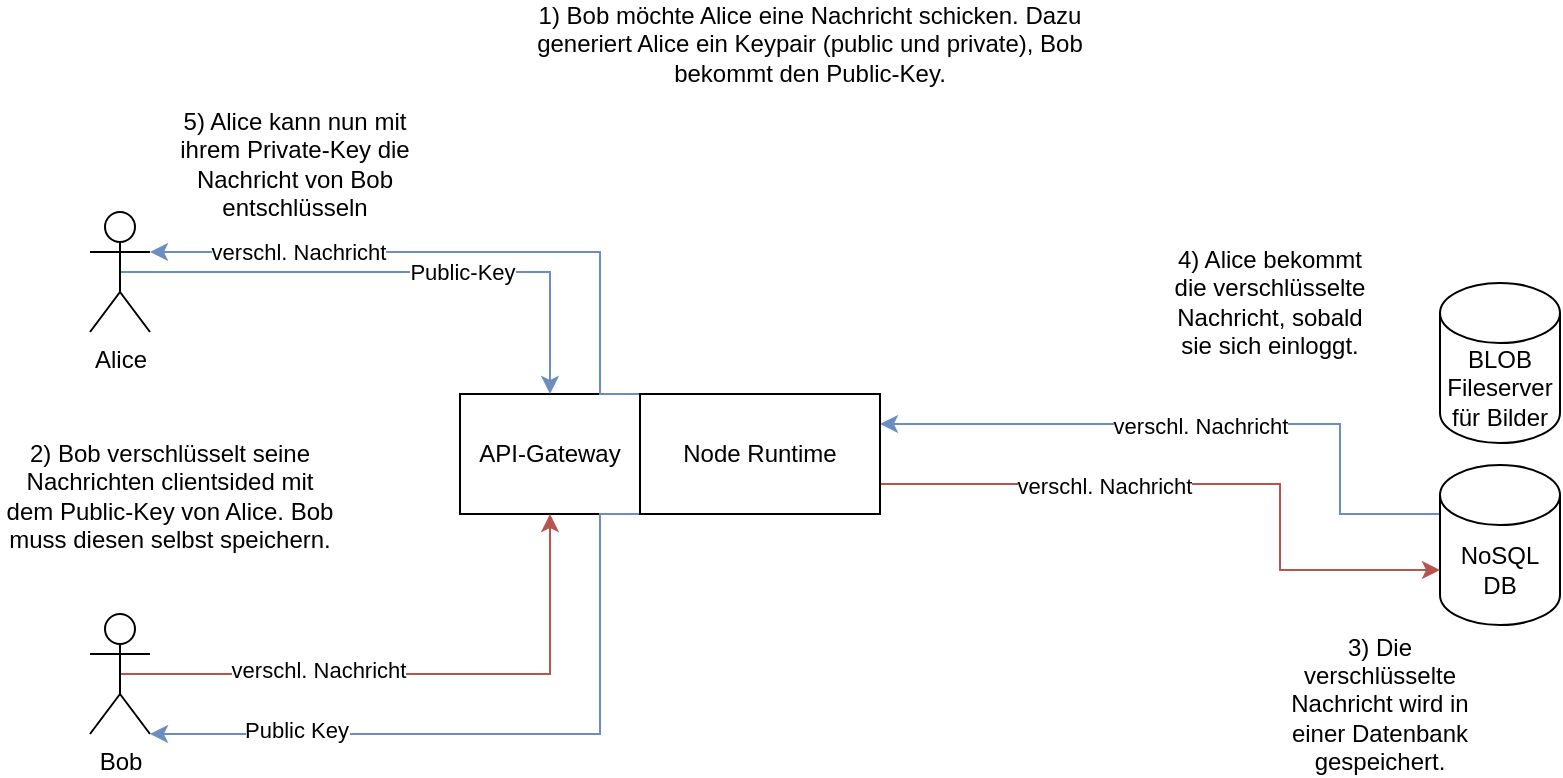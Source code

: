 <mxfile version="20.7.4" type="device"><diagram id="dSEtro0tPB8oOxwIFk1R" name="Page-1"><mxGraphModel dx="863" dy="512" grid="1" gridSize="10" guides="1" tooltips="1" connect="1" arrows="1" fold="1" page="1" pageScale="1" pageWidth="827" pageHeight="1169" math="0" shadow="0"><root><mxCell id="0"/><mxCell id="1" parent="0"/><mxCell id="j61IkkM33fPeeWJ6px-l-21" style="edgeStyle=orthogonalEdgeStyle;rounded=0;orthogonalLoop=1;jettySize=auto;html=1;exitX=0;exitY=0;exitDx=0;exitDy=15;exitPerimeter=0;entryX=1;entryY=0.25;entryDx=0;entryDy=0;fillColor=#dae8fc;strokeColor=#6c8ebf;" edge="1" parent="1" source="j61IkkM33fPeeWJ6px-l-1" target="j61IkkM33fPeeWJ6px-l-6"><mxGeometry relative="1" as="geometry"><mxPoint x="470" y="250" as="targetPoint"/><Array as="points"><mxPoint x="740" y="290"/><mxPoint x="690" y="290"/><mxPoint x="690" y="245"/></Array></mxGeometry></mxCell><mxCell id="j61IkkM33fPeeWJ6px-l-22" value="verschl. Nachricht" style="edgeLabel;html=1;align=center;verticalAlign=middle;resizable=0;points=[];" vertex="1" connectable="0" parent="j61IkkM33fPeeWJ6px-l-21"><mxGeometry x="0.046" y="1" relative="1" as="geometry"><mxPoint as="offset"/></mxGeometry></mxCell><mxCell id="j61IkkM33fPeeWJ6px-l-1" value="NoSQL&lt;br&gt;DB" style="shape=cylinder3;whiteSpace=wrap;html=1;boundedLbl=1;backgroundOutline=1;size=15;" vertex="1" parent="1"><mxGeometry x="740" y="265.5" width="60" height="80" as="geometry"/></mxCell><mxCell id="j61IkkM33fPeeWJ6px-l-2" value="API-Gateway" style="rounded=0;whiteSpace=wrap;html=1;" vertex="1" parent="1"><mxGeometry x="250" y="230" width="90" height="60" as="geometry"/></mxCell><mxCell id="j61IkkM33fPeeWJ6px-l-11" style="edgeStyle=orthogonalEdgeStyle;rounded=0;orthogonalLoop=1;jettySize=auto;html=1;exitX=0.5;exitY=0.5;exitDx=0;exitDy=0;exitPerimeter=0;entryX=0.5;entryY=0;entryDx=0;entryDy=0;fillColor=#dae8fc;strokeColor=#6c8ebf;" edge="1" parent="1" source="j61IkkM33fPeeWJ6px-l-3" target="j61IkkM33fPeeWJ6px-l-2"><mxGeometry relative="1" as="geometry"/></mxCell><mxCell id="j61IkkM33fPeeWJ6px-l-12" value="Public-Key" style="edgeLabel;html=1;align=center;verticalAlign=middle;resizable=0;points=[];" vertex="1" connectable="0" parent="j61IkkM33fPeeWJ6px-l-11"><mxGeometry x="-0.033" y="-1" relative="1" as="geometry"><mxPoint x="37" y="-1" as="offset"/></mxGeometry></mxCell><mxCell id="j61IkkM33fPeeWJ6px-l-3" value="Alice" style="shape=umlActor;verticalLabelPosition=bottom;verticalAlign=top;html=1;outlineConnect=0;" vertex="1" parent="1"><mxGeometry x="65" y="139" width="30" height="60" as="geometry"/></mxCell><mxCell id="j61IkkM33fPeeWJ6px-l-5" style="edgeStyle=orthogonalEdgeStyle;rounded=0;orthogonalLoop=1;jettySize=auto;html=1;exitX=0.5;exitY=0.5;exitDx=0;exitDy=0;exitPerimeter=0;entryX=0.5;entryY=1;entryDx=0;entryDy=0;fillColor=#f8cecc;strokeColor=#b85450;" edge="1" parent="1" source="j61IkkM33fPeeWJ6px-l-4" target="j61IkkM33fPeeWJ6px-l-2"><mxGeometry relative="1" as="geometry"/></mxCell><mxCell id="j61IkkM33fPeeWJ6px-l-13" value="verschl. Nachricht" style="edgeLabel;html=1;align=center;verticalAlign=middle;resizable=0;points=[];" vertex="1" connectable="0" parent="j61IkkM33fPeeWJ6px-l-5"><mxGeometry x="-0.332" y="2" relative="1" as="geometry"><mxPoint as="offset"/></mxGeometry></mxCell><mxCell id="j61IkkM33fPeeWJ6px-l-4" value="Bob" style="shape=umlActor;verticalLabelPosition=bottom;verticalAlign=top;html=1;outlineConnect=0;" vertex="1" parent="1"><mxGeometry x="65" y="340" width="30" height="60" as="geometry"/></mxCell><mxCell id="j61IkkM33fPeeWJ6px-l-15" style="edgeStyle=orthogonalEdgeStyle;rounded=0;orthogonalLoop=1;jettySize=auto;html=1;exitX=1;exitY=0.75;exitDx=0;exitDy=0;entryX=0;entryY=0;entryDx=0;entryDy=52.5;entryPerimeter=0;fillColor=#f8cecc;strokeColor=#b85450;" edge="1" parent="1" source="j61IkkM33fPeeWJ6px-l-6" target="j61IkkM33fPeeWJ6px-l-1"><mxGeometry relative="1" as="geometry"><Array as="points"><mxPoint x="660" y="275"/><mxPoint x="660" y="318"/></Array></mxGeometry></mxCell><mxCell id="j61IkkM33fPeeWJ6px-l-16" value="verschl. Nachricht" style="edgeLabel;html=1;align=center;verticalAlign=middle;resizable=0;points=[];" vertex="1" connectable="0" parent="j61IkkM33fPeeWJ6px-l-15"><mxGeometry x="-0.307" y="-1" relative="1" as="geometry"><mxPoint as="offset"/></mxGeometry></mxCell><mxCell id="j61IkkM33fPeeWJ6px-l-19" style="edgeStyle=orthogonalEdgeStyle;rounded=0;orthogonalLoop=1;jettySize=auto;html=1;exitX=0.25;exitY=1;exitDx=0;exitDy=0;entryX=1;entryY=1;entryDx=0;entryDy=0;entryPerimeter=0;fillColor=#dae8fc;strokeColor=#6c8ebf;" edge="1" parent="1" source="j61IkkM33fPeeWJ6px-l-6" target="j61IkkM33fPeeWJ6px-l-4"><mxGeometry relative="1" as="geometry"><Array as="points"><mxPoint x="320" y="290"/><mxPoint x="320" y="400"/></Array></mxGeometry></mxCell><mxCell id="j61IkkM33fPeeWJ6px-l-20" value="Public Key" style="edgeLabel;html=1;align=center;verticalAlign=middle;resizable=0;points=[];" vertex="1" connectable="0" parent="j61IkkM33fPeeWJ6px-l-19"><mxGeometry x="-0.011" y="-2" relative="1" as="geometry"><mxPoint x="-122" as="offset"/></mxGeometry></mxCell><mxCell id="j61IkkM33fPeeWJ6px-l-24" style="edgeStyle=orthogonalEdgeStyle;rounded=0;orthogonalLoop=1;jettySize=auto;html=1;exitX=0.25;exitY=0;exitDx=0;exitDy=0;entryX=1;entryY=0.333;entryDx=0;entryDy=0;entryPerimeter=0;fillColor=#dae8fc;strokeColor=#6c8ebf;" edge="1" parent="1" source="j61IkkM33fPeeWJ6px-l-6" target="j61IkkM33fPeeWJ6px-l-3"><mxGeometry relative="1" as="geometry"><mxPoint x="380" y="140" as="targetPoint"/><Array as="points"><mxPoint x="320" y="230"/><mxPoint x="320" y="159"/></Array></mxGeometry></mxCell><mxCell id="j61IkkM33fPeeWJ6px-l-25" value="verschl. Nachricht" style="edgeLabel;html=1;align=center;verticalAlign=middle;resizable=0;points=[];" vertex="1" connectable="0" parent="j61IkkM33fPeeWJ6px-l-24"><mxGeometry x="-0.279" relative="1" as="geometry"><mxPoint x="-148" as="offset"/></mxGeometry></mxCell><mxCell id="j61IkkM33fPeeWJ6px-l-6" value="Node Runtime" style="rounded=0;whiteSpace=wrap;html=1;" vertex="1" parent="1"><mxGeometry x="340" y="230" width="120" height="60" as="geometry"/></mxCell><mxCell id="j61IkkM33fPeeWJ6px-l-7" value="BLOB&lt;br&gt;Fileserver für Bilder" style="shape=cylinder3;whiteSpace=wrap;html=1;boundedLbl=1;backgroundOutline=1;size=15;" vertex="1" parent="1"><mxGeometry x="740" y="174.5" width="60" height="80" as="geometry"/></mxCell><mxCell id="j61IkkM33fPeeWJ6px-l-8" value="2) Bob verschlüsselt seine Nachrichten clientsided mit dem Public-Key von Alice. Bob muss diesen selbst speichern." style="text;html=1;strokeColor=none;fillColor=none;align=center;verticalAlign=middle;whiteSpace=wrap;rounded=0;" vertex="1" parent="1"><mxGeometry x="20" y="265.5" width="170" height="30" as="geometry"/></mxCell><mxCell id="j61IkkM33fPeeWJ6px-l-10" value="&lt;span style=&quot;&quot;&gt;1) Bob möchte Alice eine Nachricht schicken. Dazu generiert Alice ein Keypair (public und private), Bob bekommt den Public-Key.&lt;/span&gt;" style="text;html=1;strokeColor=none;fillColor=none;align=center;verticalAlign=middle;whiteSpace=wrap;rounded=0;" vertex="1" parent="1"><mxGeometry x="270" y="40" width="310" height="30" as="geometry"/></mxCell><mxCell id="j61IkkM33fPeeWJ6px-l-17" value="3) Die verschlüsselte Nachricht wird in einer Datenbank gespeichert." style="text;html=1;strokeColor=none;fillColor=none;align=center;verticalAlign=middle;whiteSpace=wrap;rounded=0;" vertex="1" parent="1"><mxGeometry x="660" y="370" width="100" height="30" as="geometry"/></mxCell><mxCell id="j61IkkM33fPeeWJ6px-l-23" value="4) Alice bekommt die verschlüsselte Nachricht, sobald sie sich einloggt." style="text;html=1;strokeColor=none;fillColor=none;align=center;verticalAlign=middle;whiteSpace=wrap;rounded=0;" vertex="1" parent="1"><mxGeometry x="600" y="169" width="110" height="30" as="geometry"/></mxCell><mxCell id="j61IkkM33fPeeWJ6px-l-26" value="5) Alice kann nun mit ihrem Private-Key die Nachricht von Bob entschlüsseln" style="text;html=1;strokeColor=none;fillColor=none;align=center;verticalAlign=middle;whiteSpace=wrap;rounded=0;" vertex="1" parent="1"><mxGeometry x="95" y="100" width="145" height="30" as="geometry"/></mxCell></root></mxGraphModel></diagram></mxfile>